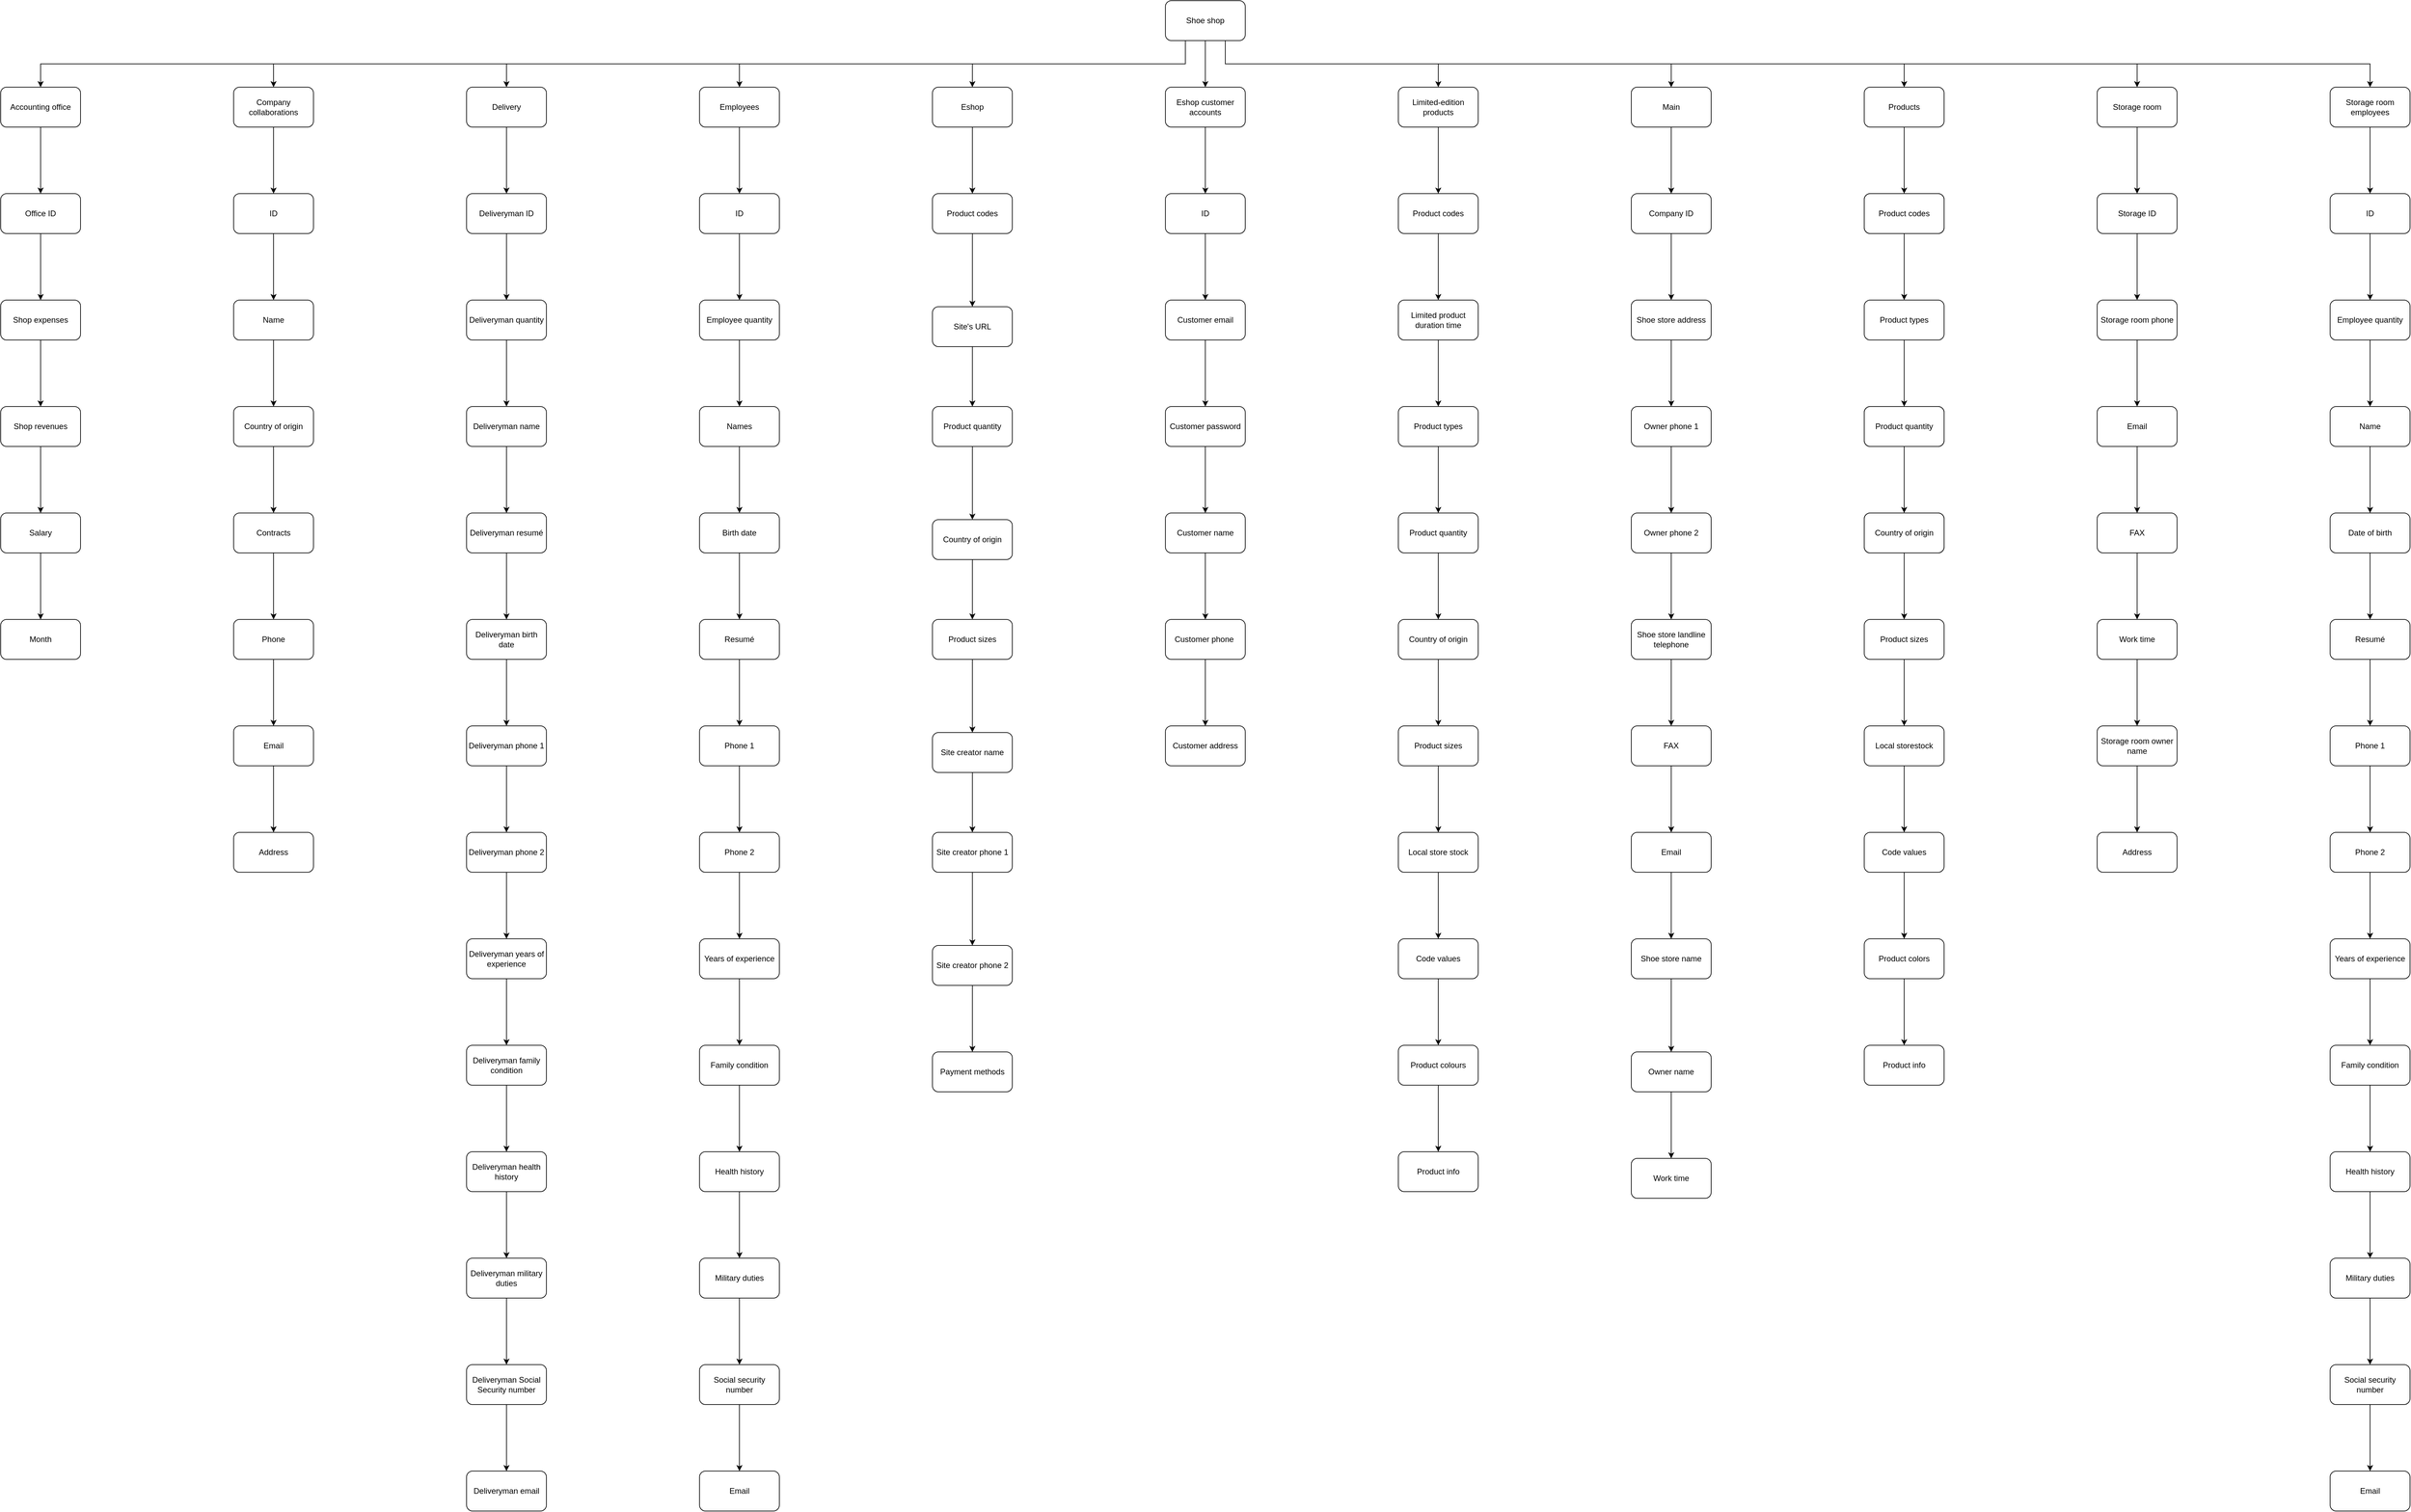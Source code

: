 <mxfile version="16.5.1" type="device"><diagram id="FfFoIRnRNfuriHBGO-U3" name="Shoe_Shop_Database"><mxGraphModel dx="6934" dy="2348" grid="1" gridSize="10" guides="1" tooltips="1" connect="1" arrows="1" fold="1" page="1" pageScale="1" pageWidth="827" pageHeight="1169" math="0" shadow="0"><root><mxCell id="0"/><mxCell id="1" parent="0"/><mxCell id="hr1TSzDAobt6FMRoI2xT-13" style="edgeStyle=orthogonalEdgeStyle;rounded=0;orthogonalLoop=1;jettySize=auto;html=1;exitX=0.5;exitY=1;exitDx=0;exitDy=0;entryX=0.5;entryY=0;entryDx=0;entryDy=0;" parent="1" source="hr1TSzDAobt6FMRoI2xT-1" target="hr1TSzDAobt6FMRoI2xT-2" edge="1"><mxGeometry relative="1" as="geometry"/></mxCell><mxCell id="hr1TSzDAobt6FMRoI2xT-14" style="edgeStyle=orthogonalEdgeStyle;rounded=0;orthogonalLoop=1;jettySize=auto;html=1;exitX=0.25;exitY=1;exitDx=0;exitDy=0;entryX=0.5;entryY=0;entryDx=0;entryDy=0;" parent="1" source="hr1TSzDAobt6FMRoI2xT-1" target="hr1TSzDAobt6FMRoI2xT-3" edge="1"><mxGeometry relative="1" as="geometry"/></mxCell><mxCell id="hr1TSzDAobt6FMRoI2xT-15" style="edgeStyle=orthogonalEdgeStyle;rounded=0;orthogonalLoop=1;jettySize=auto;html=1;exitX=0.25;exitY=1;exitDx=0;exitDy=0;entryX=0.5;entryY=0;entryDx=0;entryDy=0;" parent="1" source="hr1TSzDAobt6FMRoI2xT-1" target="hr1TSzDAobt6FMRoI2xT-4" edge="1"><mxGeometry relative="1" as="geometry"/></mxCell><mxCell id="hr1TSzDAobt6FMRoI2xT-16" style="edgeStyle=orthogonalEdgeStyle;rounded=0;orthogonalLoop=1;jettySize=auto;html=1;exitX=0.25;exitY=1;exitDx=0;exitDy=0;entryX=0.5;entryY=0;entryDx=0;entryDy=0;" parent="1" source="hr1TSzDAobt6FMRoI2xT-1" target="hr1TSzDAobt6FMRoI2xT-5" edge="1"><mxGeometry relative="1" as="geometry"/></mxCell><mxCell id="hr1TSzDAobt6FMRoI2xT-17" style="edgeStyle=orthogonalEdgeStyle;rounded=0;orthogonalLoop=1;jettySize=auto;html=1;exitX=0.25;exitY=1;exitDx=0;exitDy=0;entryX=0.5;entryY=0;entryDx=0;entryDy=0;" parent="1" source="hr1TSzDAobt6FMRoI2xT-1" target="hr1TSzDAobt6FMRoI2xT-6" edge="1"><mxGeometry relative="1" as="geometry"/></mxCell><mxCell id="hr1TSzDAobt6FMRoI2xT-18" style="edgeStyle=orthogonalEdgeStyle;rounded=0;orthogonalLoop=1;jettySize=auto;html=1;exitX=0.25;exitY=1;exitDx=0;exitDy=0;entryX=0.5;entryY=0;entryDx=0;entryDy=0;" parent="1" source="hr1TSzDAobt6FMRoI2xT-1" target="hr1TSzDAobt6FMRoI2xT-7" edge="1"><mxGeometry relative="1" as="geometry"/></mxCell><mxCell id="hr1TSzDAobt6FMRoI2xT-19" style="edgeStyle=orthogonalEdgeStyle;rounded=0;orthogonalLoop=1;jettySize=auto;html=1;exitX=0.75;exitY=1;exitDx=0;exitDy=0;entryX=0.5;entryY=0;entryDx=0;entryDy=0;" parent="1" source="hr1TSzDAobt6FMRoI2xT-1" target="hr1TSzDAobt6FMRoI2xT-10" edge="1"><mxGeometry relative="1" as="geometry"/></mxCell><mxCell id="hr1TSzDAobt6FMRoI2xT-20" style="edgeStyle=orthogonalEdgeStyle;rounded=0;orthogonalLoop=1;jettySize=auto;html=1;exitX=0.75;exitY=1;exitDx=0;exitDy=0;entryX=0.5;entryY=0;entryDx=0;entryDy=0;" parent="1" source="hr1TSzDAobt6FMRoI2xT-1" target="hr1TSzDAobt6FMRoI2xT-9" edge="1"><mxGeometry relative="1" as="geometry"/></mxCell><mxCell id="hr1TSzDAobt6FMRoI2xT-21" style="edgeStyle=orthogonalEdgeStyle;rounded=0;orthogonalLoop=1;jettySize=auto;html=1;exitX=0.75;exitY=1;exitDx=0;exitDy=0;entryX=0.5;entryY=0;entryDx=0;entryDy=0;" parent="1" source="hr1TSzDAobt6FMRoI2xT-1" target="hr1TSzDAobt6FMRoI2xT-8" edge="1"><mxGeometry relative="1" as="geometry"/></mxCell><mxCell id="hr1TSzDAobt6FMRoI2xT-22" style="edgeStyle=orthogonalEdgeStyle;rounded=0;orthogonalLoop=1;jettySize=auto;html=1;exitX=0.75;exitY=1;exitDx=0;exitDy=0;entryX=0.5;entryY=0;entryDx=0;entryDy=0;" parent="1" source="hr1TSzDAobt6FMRoI2xT-1" target="hr1TSzDAobt6FMRoI2xT-12" edge="1"><mxGeometry relative="1" as="geometry"/></mxCell><mxCell id="hr1TSzDAobt6FMRoI2xT-23" style="edgeStyle=orthogonalEdgeStyle;rounded=0;orthogonalLoop=1;jettySize=auto;html=1;exitX=0.75;exitY=1;exitDx=0;exitDy=0;entryX=0.5;entryY=0;entryDx=0;entryDy=0;" parent="1" source="hr1TSzDAobt6FMRoI2xT-1" target="hr1TSzDAobt6FMRoI2xT-11" edge="1"><mxGeometry relative="1" as="geometry"/></mxCell><mxCell id="hr1TSzDAobt6FMRoI2xT-1" value="Shoe shop" style="rounded=1;whiteSpace=wrap;html=1;" parent="1" vertex="1"><mxGeometry x="380" width="120" height="60" as="geometry"/></mxCell><mxCell id="2suhI-9j728lDsn_BoYt-76" style="edgeStyle=orthogonalEdgeStyle;rounded=0;orthogonalLoop=1;jettySize=auto;html=1;exitX=0.5;exitY=1;exitDx=0;exitDy=0;entryX=0.5;entryY=0;entryDx=0;entryDy=0;" parent="1" source="hr1TSzDAobt6FMRoI2xT-2" target="2suhI-9j728lDsn_BoYt-70" edge="1"><mxGeometry relative="1" as="geometry"/></mxCell><mxCell id="hr1TSzDAobt6FMRoI2xT-2" value="Eshop customer accounts" style="rounded=1;whiteSpace=wrap;html=1;" parent="1" vertex="1"><mxGeometry x="380" y="130" width="120" height="60" as="geometry"/></mxCell><mxCell id="2suhI-9j728lDsn_BoYt-61" style="edgeStyle=orthogonalEdgeStyle;rounded=0;orthogonalLoop=1;jettySize=auto;html=1;exitX=0.5;exitY=1;exitDx=0;exitDy=0;entryX=0.5;entryY=0;entryDx=0;entryDy=0;" parent="1" source="hr1TSzDAobt6FMRoI2xT-3" target="2suhI-9j728lDsn_BoYt-52" edge="1"><mxGeometry relative="1" as="geometry"/></mxCell><mxCell id="hr1TSzDAobt6FMRoI2xT-3" value="Eshop" style="rounded=1;whiteSpace=wrap;html=1;" parent="1" vertex="1"><mxGeometry x="30" y="130" width="120" height="60" as="geometry"/></mxCell><mxCell id="2suhI-9j728lDsn_BoYt-39" style="edgeStyle=orthogonalEdgeStyle;rounded=0;orthogonalLoop=1;jettySize=auto;html=1;exitX=0.5;exitY=1;exitDx=0;exitDy=0;entryX=0.5;entryY=0;entryDx=0;entryDy=0;" parent="1" source="hr1TSzDAobt6FMRoI2xT-4" target="2suhI-9j728lDsn_BoYt-26" edge="1"><mxGeometry relative="1" as="geometry"/></mxCell><mxCell id="hr1TSzDAobt6FMRoI2xT-4" value="Employees" style="rounded=1;whiteSpace=wrap;html=1;" parent="1" vertex="1"><mxGeometry x="-320" y="130" width="120" height="60" as="geometry"/></mxCell><mxCell id="2suhI-9j728lDsn_BoYt-13" style="edgeStyle=orthogonalEdgeStyle;rounded=0;orthogonalLoop=1;jettySize=auto;html=1;exitX=0.5;exitY=1;exitDx=0;exitDy=0;entryX=0.5;entryY=0;entryDx=0;entryDy=0;" parent="1" source="hr1TSzDAobt6FMRoI2xT-5" target="hr1TSzDAobt6FMRoI2xT-48" edge="1"><mxGeometry relative="1" as="geometry"/></mxCell><mxCell id="hr1TSzDAobt6FMRoI2xT-5" value="Delivery" style="rounded=1;whiteSpace=wrap;html=1;" parent="1" vertex="1"><mxGeometry x="-670" y="130" width="120" height="60" as="geometry"/></mxCell><mxCell id="hr1TSzDAobt6FMRoI2xT-41" style="edgeStyle=orthogonalEdgeStyle;rounded=0;orthogonalLoop=1;jettySize=auto;html=1;exitX=0.5;exitY=1;exitDx=0;exitDy=0;entryX=0.5;entryY=0;entryDx=0;entryDy=0;" parent="1" source="hr1TSzDAobt6FMRoI2xT-6" target="hr1TSzDAobt6FMRoI2xT-34" edge="1"><mxGeometry relative="1" as="geometry"/></mxCell><mxCell id="hr1TSzDAobt6FMRoI2xT-6" value="Company collaborations" style="rounded=1;whiteSpace=wrap;html=1;" parent="1" vertex="1"><mxGeometry x="-1020" y="130" width="120" height="60" as="geometry"/></mxCell><mxCell id="hr1TSzDAobt6FMRoI2xT-29" style="edgeStyle=orthogonalEdgeStyle;rounded=0;orthogonalLoop=1;jettySize=auto;html=1;exitX=0.5;exitY=1;exitDx=0;exitDy=0;entryX=0.5;entryY=0;entryDx=0;entryDy=0;" parent="1" source="hr1TSzDAobt6FMRoI2xT-7" target="hr1TSzDAobt6FMRoI2xT-24" edge="1"><mxGeometry relative="1" as="geometry"/></mxCell><mxCell id="hr1TSzDAobt6FMRoI2xT-7" value="Accounting office" style="rounded=1;whiteSpace=wrap;html=1;" parent="1" vertex="1"><mxGeometry x="-1370" y="130" width="120" height="60" as="geometry"/></mxCell><mxCell id="rgmBbvVVEGYnS-Man3eS-34" style="edgeStyle=orthogonalEdgeStyle;rounded=0;orthogonalLoop=1;jettySize=auto;html=1;exitX=0.5;exitY=1;exitDx=0;exitDy=0;entryX=0.5;entryY=0;entryDx=0;entryDy=0;" edge="1" parent="1" source="hr1TSzDAobt6FMRoI2xT-8" target="rgmBbvVVEGYnS-Man3eS-28"><mxGeometry relative="1" as="geometry"/></mxCell><mxCell id="hr1TSzDAobt6FMRoI2xT-8" value="Products" style="rounded=1;whiteSpace=wrap;html=1;" parent="1" vertex="1"><mxGeometry x="1430" y="130" width="120" height="60" as="geometry"/></mxCell><mxCell id="rgmBbvVVEGYnS-Man3eS-12" style="edgeStyle=orthogonalEdgeStyle;rounded=0;orthogonalLoop=1;jettySize=auto;html=1;exitX=0.5;exitY=1;exitDx=0;exitDy=0;entryX=0.5;entryY=0;entryDx=0;entryDy=0;" edge="1" parent="1" source="hr1TSzDAobt6FMRoI2xT-9" target="rgmBbvVVEGYnS-Man3eS-2"><mxGeometry relative="1" as="geometry"/></mxCell><mxCell id="hr1TSzDAobt6FMRoI2xT-9" value="Main" style="rounded=1;whiteSpace=wrap;html=1;" parent="1" vertex="1"><mxGeometry x="1080" y="130" width="120" height="60" as="geometry"/></mxCell><mxCell id="2suhI-9j728lDsn_BoYt-92" style="edgeStyle=orthogonalEdgeStyle;rounded=0;orthogonalLoop=1;jettySize=auto;html=1;exitX=0.5;exitY=1;exitDx=0;exitDy=0;entryX=0.5;entryY=0;entryDx=0;entryDy=0;" parent="1" source="hr1TSzDAobt6FMRoI2xT-10" target="2suhI-9j728lDsn_BoYt-82" edge="1"><mxGeometry relative="1" as="geometry"/></mxCell><mxCell id="hr1TSzDAobt6FMRoI2xT-10" value="Limited-edition products" style="rounded=1;whiteSpace=wrap;html=1;" parent="1" vertex="1"><mxGeometry x="730" y="130" width="120" height="60" as="geometry"/></mxCell><mxCell id="rgmBbvVVEGYnS-Man3eS-70" style="edgeStyle=orthogonalEdgeStyle;rounded=0;orthogonalLoop=1;jettySize=auto;html=1;exitX=0.5;exitY=1;exitDx=0;exitDy=0;entryX=0.5;entryY=0;entryDx=0;entryDy=0;" edge="1" parent="1" source="hr1TSzDAobt6FMRoI2xT-11" target="rgmBbvVVEGYnS-Man3eS-57"><mxGeometry relative="1" as="geometry"/></mxCell><mxCell id="hr1TSzDAobt6FMRoI2xT-11" value="Storage room employees" style="rounded=1;whiteSpace=wrap;html=1;" parent="1" vertex="1"><mxGeometry x="2130" y="130" width="120" height="60" as="geometry"/></mxCell><mxCell id="rgmBbvVVEGYnS-Man3eS-50" style="edgeStyle=orthogonalEdgeStyle;rounded=0;orthogonalLoop=1;jettySize=auto;html=1;exitX=0.5;exitY=1;exitDx=0;exitDy=0;entryX=0.5;entryY=0;entryDx=0;entryDy=0;" edge="1" parent="1" source="hr1TSzDAobt6FMRoI2xT-12" target="rgmBbvVVEGYnS-Man3eS-43"><mxGeometry relative="1" as="geometry"/></mxCell><mxCell id="hr1TSzDAobt6FMRoI2xT-12" value="Storage room" style="rounded=1;whiteSpace=wrap;html=1;" parent="1" vertex="1"><mxGeometry x="1780" y="130" width="120" height="60" as="geometry"/></mxCell><mxCell id="hr1TSzDAobt6FMRoI2xT-30" style="edgeStyle=orthogonalEdgeStyle;rounded=0;orthogonalLoop=1;jettySize=auto;html=1;exitX=0.5;exitY=1;exitDx=0;exitDy=0;entryX=0.5;entryY=0;entryDx=0;entryDy=0;" parent="1" source="hr1TSzDAobt6FMRoI2xT-24" target="hr1TSzDAobt6FMRoI2xT-25" edge="1"><mxGeometry relative="1" as="geometry"/></mxCell><mxCell id="hr1TSzDAobt6FMRoI2xT-24" value="Office ID" style="rounded=1;whiteSpace=wrap;html=1;" parent="1" vertex="1"><mxGeometry x="-1370" y="290" width="120" height="60" as="geometry"/></mxCell><mxCell id="hr1TSzDAobt6FMRoI2xT-31" style="edgeStyle=orthogonalEdgeStyle;rounded=0;orthogonalLoop=1;jettySize=auto;html=1;exitX=0.5;exitY=1;exitDx=0;exitDy=0;entryX=0.5;entryY=0;entryDx=0;entryDy=0;" parent="1" source="hr1TSzDAobt6FMRoI2xT-25" target="hr1TSzDAobt6FMRoI2xT-26" edge="1"><mxGeometry relative="1" as="geometry"/></mxCell><mxCell id="hr1TSzDAobt6FMRoI2xT-25" value="Shop expenses" style="rounded=1;whiteSpace=wrap;html=1;" parent="1" vertex="1"><mxGeometry x="-1370" y="450" width="120" height="60" as="geometry"/></mxCell><mxCell id="hr1TSzDAobt6FMRoI2xT-32" style="edgeStyle=orthogonalEdgeStyle;rounded=0;orthogonalLoop=1;jettySize=auto;html=1;exitX=0.5;exitY=1;exitDx=0;exitDy=0;entryX=0.5;entryY=0;entryDx=0;entryDy=0;" parent="1" source="hr1TSzDAobt6FMRoI2xT-26" target="hr1TSzDAobt6FMRoI2xT-27" edge="1"><mxGeometry relative="1" as="geometry"/></mxCell><mxCell id="hr1TSzDAobt6FMRoI2xT-26" value="Shop revenues" style="rounded=1;whiteSpace=wrap;html=1;" parent="1" vertex="1"><mxGeometry x="-1370" y="610" width="120" height="60" as="geometry"/></mxCell><mxCell id="hr1TSzDAobt6FMRoI2xT-33" style="edgeStyle=orthogonalEdgeStyle;rounded=0;orthogonalLoop=1;jettySize=auto;html=1;exitX=0.5;exitY=1;exitDx=0;exitDy=0;entryX=0.5;entryY=0;entryDx=0;entryDy=0;" parent="1" source="hr1TSzDAobt6FMRoI2xT-27" target="hr1TSzDAobt6FMRoI2xT-28" edge="1"><mxGeometry relative="1" as="geometry"/></mxCell><mxCell id="hr1TSzDAobt6FMRoI2xT-27" value="Salary" style="rounded=1;whiteSpace=wrap;html=1;" parent="1" vertex="1"><mxGeometry x="-1370" y="770" width="120" height="60" as="geometry"/></mxCell><mxCell id="hr1TSzDAobt6FMRoI2xT-28" value="Month" style="rounded=1;whiteSpace=wrap;html=1;" parent="1" vertex="1"><mxGeometry x="-1370" y="930" width="120" height="60" as="geometry"/></mxCell><mxCell id="hr1TSzDAobt6FMRoI2xT-42" style="edgeStyle=orthogonalEdgeStyle;rounded=0;orthogonalLoop=1;jettySize=auto;html=1;exitX=0.5;exitY=1;exitDx=0;exitDy=0;entryX=0.5;entryY=0;entryDx=0;entryDy=0;" parent="1" source="hr1TSzDAobt6FMRoI2xT-34" target="hr1TSzDAobt6FMRoI2xT-35" edge="1"><mxGeometry relative="1" as="geometry"/></mxCell><mxCell id="hr1TSzDAobt6FMRoI2xT-34" value="ID" style="rounded=1;whiteSpace=wrap;html=1;" parent="1" vertex="1"><mxGeometry x="-1020" y="290" width="120" height="60" as="geometry"/></mxCell><mxCell id="hr1TSzDAobt6FMRoI2xT-43" style="edgeStyle=orthogonalEdgeStyle;rounded=0;orthogonalLoop=1;jettySize=auto;html=1;exitX=0.5;exitY=1;exitDx=0;exitDy=0;entryX=0.5;entryY=0;entryDx=0;entryDy=0;" parent="1" source="hr1TSzDAobt6FMRoI2xT-35" target="hr1TSzDAobt6FMRoI2xT-36" edge="1"><mxGeometry relative="1" as="geometry"/></mxCell><mxCell id="hr1TSzDAobt6FMRoI2xT-35" value="Name" style="rounded=1;whiteSpace=wrap;html=1;" parent="1" vertex="1"><mxGeometry x="-1020" y="450" width="120" height="60" as="geometry"/></mxCell><mxCell id="hr1TSzDAobt6FMRoI2xT-44" style="edgeStyle=orthogonalEdgeStyle;rounded=0;orthogonalLoop=1;jettySize=auto;html=1;exitX=0.5;exitY=1;exitDx=0;exitDy=0;entryX=0.5;entryY=0;entryDx=0;entryDy=0;" parent="1" source="hr1TSzDAobt6FMRoI2xT-36" target="hr1TSzDAobt6FMRoI2xT-37" edge="1"><mxGeometry relative="1" as="geometry"/></mxCell><mxCell id="hr1TSzDAobt6FMRoI2xT-36" value="Country of origin" style="rounded=1;whiteSpace=wrap;html=1;" parent="1" vertex="1"><mxGeometry x="-1020" y="610" width="120" height="60" as="geometry"/></mxCell><mxCell id="hr1TSzDAobt6FMRoI2xT-47" style="edgeStyle=orthogonalEdgeStyle;rounded=0;orthogonalLoop=1;jettySize=auto;html=1;exitX=0.5;exitY=1;exitDx=0;exitDy=0;entryX=0.5;entryY=0;entryDx=0;entryDy=0;" parent="1" source="hr1TSzDAobt6FMRoI2xT-37" target="hr1TSzDAobt6FMRoI2xT-38" edge="1"><mxGeometry relative="1" as="geometry"/></mxCell><mxCell id="hr1TSzDAobt6FMRoI2xT-37" value="Contracts" style="rounded=1;whiteSpace=wrap;html=1;" parent="1" vertex="1"><mxGeometry x="-1020" y="770" width="120" height="60" as="geometry"/></mxCell><mxCell id="hr1TSzDAobt6FMRoI2xT-45" style="edgeStyle=orthogonalEdgeStyle;rounded=0;orthogonalLoop=1;jettySize=auto;html=1;exitX=0.5;exitY=1;exitDx=0;exitDy=0;entryX=0.5;entryY=0;entryDx=0;entryDy=0;" parent="1" source="hr1TSzDAobt6FMRoI2xT-38" target="hr1TSzDAobt6FMRoI2xT-39" edge="1"><mxGeometry relative="1" as="geometry"/></mxCell><mxCell id="hr1TSzDAobt6FMRoI2xT-38" value="Phone" style="rounded=1;whiteSpace=wrap;html=1;" parent="1" vertex="1"><mxGeometry x="-1020" y="930" width="120" height="60" as="geometry"/></mxCell><mxCell id="hr1TSzDAobt6FMRoI2xT-46" style="edgeStyle=orthogonalEdgeStyle;rounded=0;orthogonalLoop=1;jettySize=auto;html=1;exitX=0.5;exitY=1;exitDx=0;exitDy=0;entryX=0.5;entryY=0;entryDx=0;entryDy=0;" parent="1" source="hr1TSzDAobt6FMRoI2xT-39" target="hr1TSzDAobt6FMRoI2xT-40" edge="1"><mxGeometry relative="1" as="geometry"/></mxCell><mxCell id="hr1TSzDAobt6FMRoI2xT-39" value="Email" style="rounded=1;whiteSpace=wrap;html=1;" parent="1" vertex="1"><mxGeometry x="-1020" y="1090" width="120" height="60" as="geometry"/></mxCell><mxCell id="hr1TSzDAobt6FMRoI2xT-40" value="Address" style="rounded=1;whiteSpace=wrap;html=1;" parent="1" vertex="1"><mxGeometry x="-1020" y="1250" width="120" height="60" as="geometry"/></mxCell><mxCell id="2suhI-9j728lDsn_BoYt-14" style="edgeStyle=orthogonalEdgeStyle;rounded=0;orthogonalLoop=1;jettySize=auto;html=1;exitX=0.5;exitY=1;exitDx=0;exitDy=0;entryX=0.5;entryY=0;entryDx=0;entryDy=0;" parent="1" source="hr1TSzDAobt6FMRoI2xT-48" target="2suhI-9j728lDsn_BoYt-1" edge="1"><mxGeometry relative="1" as="geometry"/></mxCell><mxCell id="hr1TSzDAobt6FMRoI2xT-48" value="Deliveryman ID" style="rounded=1;whiteSpace=wrap;html=1;" parent="1" vertex="1"><mxGeometry x="-670" y="290" width="120" height="60" as="geometry"/></mxCell><mxCell id="2suhI-9j728lDsn_BoYt-15" style="edgeStyle=orthogonalEdgeStyle;rounded=0;orthogonalLoop=1;jettySize=auto;html=1;exitX=0.5;exitY=1;exitDx=0;exitDy=0;entryX=0.5;entryY=0;entryDx=0;entryDy=0;" parent="1" source="2suhI-9j728lDsn_BoYt-1" target="2suhI-9j728lDsn_BoYt-2" edge="1"><mxGeometry relative="1" as="geometry"/></mxCell><mxCell id="2suhI-9j728lDsn_BoYt-1" value="&lt;span&gt;Deliveryman quantity&lt;/span&gt;" style="rounded=1;whiteSpace=wrap;html=1;" parent="1" vertex="1"><mxGeometry x="-670" y="450" width="120" height="60" as="geometry"/></mxCell><mxCell id="2suhI-9j728lDsn_BoYt-16" style="edgeStyle=orthogonalEdgeStyle;rounded=0;orthogonalLoop=1;jettySize=auto;html=1;exitX=0.5;exitY=1;exitDx=0;exitDy=0;entryX=0.5;entryY=0;entryDx=0;entryDy=0;" parent="1" source="2suhI-9j728lDsn_BoYt-2" target="2suhI-9j728lDsn_BoYt-3" edge="1"><mxGeometry relative="1" as="geometry"/></mxCell><mxCell id="2suhI-9j728lDsn_BoYt-2" value="&lt;span&gt;Deliveryman name&lt;/span&gt;" style="rounded=1;whiteSpace=wrap;html=1;" parent="1" vertex="1"><mxGeometry x="-670" y="610" width="120" height="60" as="geometry"/></mxCell><mxCell id="2suhI-9j728lDsn_BoYt-17" style="edgeStyle=orthogonalEdgeStyle;rounded=0;orthogonalLoop=1;jettySize=auto;html=1;exitX=0.5;exitY=1;exitDx=0;exitDy=0;entryX=0.5;entryY=0;entryDx=0;entryDy=0;" parent="1" source="2suhI-9j728lDsn_BoYt-3" target="2suhI-9j728lDsn_BoYt-4" edge="1"><mxGeometry relative="1" as="geometry"/></mxCell><mxCell id="2suhI-9j728lDsn_BoYt-3" value="Deliveryman resumé" style="rounded=1;whiteSpace=wrap;html=1;" parent="1" vertex="1"><mxGeometry x="-670" y="770" width="120" height="60" as="geometry"/></mxCell><mxCell id="2suhI-9j728lDsn_BoYt-18" style="edgeStyle=orthogonalEdgeStyle;rounded=0;orthogonalLoop=1;jettySize=auto;html=1;exitX=0.5;exitY=1;exitDx=0;exitDy=0;entryX=0.5;entryY=0;entryDx=0;entryDy=0;" parent="1" source="2suhI-9j728lDsn_BoYt-4" target="2suhI-9j728lDsn_BoYt-5" edge="1"><mxGeometry relative="1" as="geometry"/></mxCell><mxCell id="2suhI-9j728lDsn_BoYt-4" value="&lt;span&gt;Deliveryman birth date&lt;/span&gt;" style="rounded=1;whiteSpace=wrap;html=1;" parent="1" vertex="1"><mxGeometry x="-670" y="930" width="120" height="60" as="geometry"/></mxCell><mxCell id="2suhI-9j728lDsn_BoYt-19" style="edgeStyle=orthogonalEdgeStyle;rounded=0;orthogonalLoop=1;jettySize=auto;html=1;exitX=0.5;exitY=1;exitDx=0;exitDy=0;entryX=0.5;entryY=0;entryDx=0;entryDy=0;" parent="1" source="2suhI-9j728lDsn_BoYt-5" target="2suhI-9j728lDsn_BoYt-6" edge="1"><mxGeometry relative="1" as="geometry"/></mxCell><mxCell id="2suhI-9j728lDsn_BoYt-5" value="&lt;span&gt;Deliveryman phone 1&lt;/span&gt;" style="rounded=1;whiteSpace=wrap;html=1;" parent="1" vertex="1"><mxGeometry x="-670" y="1090" width="120" height="60" as="geometry"/></mxCell><mxCell id="2suhI-9j728lDsn_BoYt-20" style="edgeStyle=orthogonalEdgeStyle;rounded=0;orthogonalLoop=1;jettySize=auto;html=1;exitX=0.5;exitY=1;exitDx=0;exitDy=0;entryX=0.5;entryY=0;entryDx=0;entryDy=0;" parent="1" source="2suhI-9j728lDsn_BoYt-6" target="2suhI-9j728lDsn_BoYt-7" edge="1"><mxGeometry relative="1" as="geometry"/></mxCell><mxCell id="2suhI-9j728lDsn_BoYt-6" value="&lt;span&gt;Deliveryman phone 2&lt;/span&gt;" style="rounded=1;whiteSpace=wrap;html=1;" parent="1" vertex="1"><mxGeometry x="-670" y="1250" width="120" height="60" as="geometry"/></mxCell><mxCell id="2suhI-9j728lDsn_BoYt-21" style="edgeStyle=orthogonalEdgeStyle;rounded=0;orthogonalLoop=1;jettySize=auto;html=1;exitX=0.5;exitY=1;exitDx=0;exitDy=0;entryX=0.5;entryY=0;entryDx=0;entryDy=0;" parent="1" source="2suhI-9j728lDsn_BoYt-7" target="2suhI-9j728lDsn_BoYt-8" edge="1"><mxGeometry relative="1" as="geometry"/></mxCell><mxCell id="2suhI-9j728lDsn_BoYt-7" value="&lt;span&gt;Deliveryman years of experience&lt;/span&gt;" style="rounded=1;whiteSpace=wrap;html=1;" parent="1" vertex="1"><mxGeometry x="-670" y="1410" width="120" height="60" as="geometry"/></mxCell><mxCell id="2suhI-9j728lDsn_BoYt-22" style="edgeStyle=orthogonalEdgeStyle;rounded=0;orthogonalLoop=1;jettySize=auto;html=1;exitX=0.5;exitY=1;exitDx=0;exitDy=0;entryX=0.5;entryY=0;entryDx=0;entryDy=0;" parent="1" source="2suhI-9j728lDsn_BoYt-8" target="2suhI-9j728lDsn_BoYt-9" edge="1"><mxGeometry relative="1" as="geometry"/></mxCell><mxCell id="2suhI-9j728lDsn_BoYt-8" value="&lt;span&gt;Deliveryman family condition&lt;/span&gt;" style="rounded=1;whiteSpace=wrap;html=1;" parent="1" vertex="1"><mxGeometry x="-670" y="1570" width="120" height="60" as="geometry"/></mxCell><mxCell id="2suhI-9j728lDsn_BoYt-23" style="edgeStyle=orthogonalEdgeStyle;rounded=0;orthogonalLoop=1;jettySize=auto;html=1;exitX=0.5;exitY=1;exitDx=0;exitDy=0;entryX=0.5;entryY=0;entryDx=0;entryDy=0;" parent="1" source="2suhI-9j728lDsn_BoYt-9" target="2suhI-9j728lDsn_BoYt-10" edge="1"><mxGeometry relative="1" as="geometry"/></mxCell><mxCell id="2suhI-9j728lDsn_BoYt-9" value="&lt;span&gt;Deliveryman health history&lt;/span&gt;" style="rounded=1;whiteSpace=wrap;html=1;" parent="1" vertex="1"><mxGeometry x="-670" y="1730" width="120" height="60" as="geometry"/></mxCell><mxCell id="2suhI-9j728lDsn_BoYt-24" style="edgeStyle=orthogonalEdgeStyle;rounded=0;orthogonalLoop=1;jettySize=auto;html=1;exitX=0.5;exitY=1;exitDx=0;exitDy=0;entryX=0.5;entryY=0;entryDx=0;entryDy=0;" parent="1" source="2suhI-9j728lDsn_BoYt-10" target="2suhI-9j728lDsn_BoYt-11" edge="1"><mxGeometry relative="1" as="geometry"/></mxCell><mxCell id="2suhI-9j728lDsn_BoYt-10" value="&lt;span&gt;Deliveryman military duties&lt;/span&gt;" style="rounded=1;whiteSpace=wrap;html=1;" parent="1" vertex="1"><mxGeometry x="-670" y="1890" width="120" height="60" as="geometry"/></mxCell><mxCell id="2suhI-9j728lDsn_BoYt-25" style="edgeStyle=orthogonalEdgeStyle;rounded=0;orthogonalLoop=1;jettySize=auto;html=1;exitX=0.5;exitY=1;exitDx=0;exitDy=0;" parent="1" source="2suhI-9j728lDsn_BoYt-11" target="2suhI-9j728lDsn_BoYt-12" edge="1"><mxGeometry relative="1" as="geometry"/></mxCell><mxCell id="2suhI-9j728lDsn_BoYt-11" value="&lt;span&gt;Deliveryman Social Security number&lt;/span&gt;" style="rounded=1;whiteSpace=wrap;html=1;" parent="1" vertex="1"><mxGeometry x="-670" y="2050" width="120" height="60" as="geometry"/></mxCell><mxCell id="2suhI-9j728lDsn_BoYt-12" value="&lt;span&gt;Deliveryman email&lt;/span&gt;" style="rounded=1;whiteSpace=wrap;html=1;" parent="1" vertex="1"><mxGeometry x="-670" y="2210" width="120" height="60" as="geometry"/></mxCell><mxCell id="2suhI-9j728lDsn_BoYt-40" style="edgeStyle=orthogonalEdgeStyle;rounded=0;orthogonalLoop=1;jettySize=auto;html=1;exitX=0.5;exitY=1;exitDx=0;exitDy=0;entryX=0.5;entryY=0;entryDx=0;entryDy=0;" parent="1" source="2suhI-9j728lDsn_BoYt-26" target="2suhI-9j728lDsn_BoYt-27" edge="1"><mxGeometry relative="1" as="geometry"/></mxCell><mxCell id="2suhI-9j728lDsn_BoYt-26" value="ID" style="rounded=1;whiteSpace=wrap;html=1;" parent="1" vertex="1"><mxGeometry x="-320" y="290" width="120" height="60" as="geometry"/></mxCell><mxCell id="2suhI-9j728lDsn_BoYt-41" style="edgeStyle=orthogonalEdgeStyle;rounded=0;orthogonalLoop=1;jettySize=auto;html=1;exitX=0.5;exitY=1;exitDx=0;exitDy=0;entryX=0.5;entryY=0;entryDx=0;entryDy=0;" parent="1" source="2suhI-9j728lDsn_BoYt-27" target="2suhI-9j728lDsn_BoYt-28" edge="1"><mxGeometry relative="1" as="geometry"/></mxCell><mxCell id="2suhI-9j728lDsn_BoYt-27" value="Employee quantity" style="rounded=1;whiteSpace=wrap;html=1;" parent="1" vertex="1"><mxGeometry x="-320" y="450" width="120" height="60" as="geometry"/></mxCell><mxCell id="2suhI-9j728lDsn_BoYt-42" style="edgeStyle=orthogonalEdgeStyle;rounded=0;orthogonalLoop=1;jettySize=auto;html=1;exitX=0.5;exitY=1;exitDx=0;exitDy=0;" parent="1" source="2suhI-9j728lDsn_BoYt-28" target="2suhI-9j728lDsn_BoYt-29" edge="1"><mxGeometry relative="1" as="geometry"/></mxCell><mxCell id="2suhI-9j728lDsn_BoYt-28" value="Names" style="rounded=1;whiteSpace=wrap;html=1;" parent="1" vertex="1"><mxGeometry x="-320" y="610" width="120" height="60" as="geometry"/></mxCell><mxCell id="2suhI-9j728lDsn_BoYt-43" style="edgeStyle=orthogonalEdgeStyle;rounded=0;orthogonalLoop=1;jettySize=auto;html=1;exitX=0.5;exitY=1;exitDx=0;exitDy=0;entryX=0.5;entryY=0;entryDx=0;entryDy=0;" parent="1" source="2suhI-9j728lDsn_BoYt-29" target="2suhI-9j728lDsn_BoYt-30" edge="1"><mxGeometry relative="1" as="geometry"/></mxCell><mxCell id="2suhI-9j728lDsn_BoYt-29" value="Birth date" style="rounded=1;whiteSpace=wrap;html=1;" parent="1" vertex="1"><mxGeometry x="-320" y="770" width="120" height="60" as="geometry"/></mxCell><mxCell id="2suhI-9j728lDsn_BoYt-44" style="edgeStyle=orthogonalEdgeStyle;rounded=0;orthogonalLoop=1;jettySize=auto;html=1;exitX=0.5;exitY=1;exitDx=0;exitDy=0;entryX=0.5;entryY=0;entryDx=0;entryDy=0;" parent="1" source="2suhI-9j728lDsn_BoYt-30" target="2suhI-9j728lDsn_BoYt-31" edge="1"><mxGeometry relative="1" as="geometry"/></mxCell><mxCell id="2suhI-9j728lDsn_BoYt-30" value="Resumé" style="rounded=1;whiteSpace=wrap;html=1;" parent="1" vertex="1"><mxGeometry x="-320" y="930" width="120" height="60" as="geometry"/></mxCell><mxCell id="2suhI-9j728lDsn_BoYt-45" style="edgeStyle=orthogonalEdgeStyle;rounded=0;orthogonalLoop=1;jettySize=auto;html=1;exitX=0.5;exitY=1;exitDx=0;exitDy=0;entryX=0.5;entryY=0;entryDx=0;entryDy=0;" parent="1" source="2suhI-9j728lDsn_BoYt-31" target="2suhI-9j728lDsn_BoYt-32" edge="1"><mxGeometry relative="1" as="geometry"/></mxCell><mxCell id="2suhI-9j728lDsn_BoYt-31" value="Phone 1" style="rounded=1;whiteSpace=wrap;html=1;" parent="1" vertex="1"><mxGeometry x="-320" y="1090" width="120" height="60" as="geometry"/></mxCell><mxCell id="2suhI-9j728lDsn_BoYt-46" style="edgeStyle=orthogonalEdgeStyle;rounded=0;orthogonalLoop=1;jettySize=auto;html=1;exitX=0.5;exitY=1;exitDx=0;exitDy=0;entryX=0.5;entryY=0;entryDx=0;entryDy=0;" parent="1" source="2suhI-9j728lDsn_BoYt-32" target="2suhI-9j728lDsn_BoYt-33" edge="1"><mxGeometry relative="1" as="geometry"/></mxCell><mxCell id="2suhI-9j728lDsn_BoYt-32" value="Phone 2" style="rounded=1;whiteSpace=wrap;html=1;" parent="1" vertex="1"><mxGeometry x="-320" y="1250" width="120" height="60" as="geometry"/></mxCell><mxCell id="2suhI-9j728lDsn_BoYt-47" style="edgeStyle=orthogonalEdgeStyle;rounded=0;orthogonalLoop=1;jettySize=auto;html=1;exitX=0.5;exitY=1;exitDx=0;exitDy=0;entryX=0.5;entryY=0;entryDx=0;entryDy=0;" parent="1" source="2suhI-9j728lDsn_BoYt-33" target="2suhI-9j728lDsn_BoYt-34" edge="1"><mxGeometry relative="1" as="geometry"/></mxCell><mxCell id="2suhI-9j728lDsn_BoYt-33" value="Years of experience" style="rounded=1;whiteSpace=wrap;html=1;" parent="1" vertex="1"><mxGeometry x="-320" y="1410" width="120" height="60" as="geometry"/></mxCell><mxCell id="2suhI-9j728lDsn_BoYt-48" style="edgeStyle=orthogonalEdgeStyle;rounded=0;orthogonalLoop=1;jettySize=auto;html=1;exitX=0.5;exitY=1;exitDx=0;exitDy=0;entryX=0.5;entryY=0;entryDx=0;entryDy=0;" parent="1" source="2suhI-9j728lDsn_BoYt-34" target="2suhI-9j728lDsn_BoYt-35" edge="1"><mxGeometry relative="1" as="geometry"/></mxCell><mxCell id="2suhI-9j728lDsn_BoYt-34" value="Family condition" style="rounded=1;whiteSpace=wrap;html=1;" parent="1" vertex="1"><mxGeometry x="-320" y="1570" width="120" height="60" as="geometry"/></mxCell><mxCell id="2suhI-9j728lDsn_BoYt-49" style="edgeStyle=orthogonalEdgeStyle;rounded=0;orthogonalLoop=1;jettySize=auto;html=1;exitX=0.5;exitY=1;exitDx=0;exitDy=0;entryX=0.5;entryY=0;entryDx=0;entryDy=0;" parent="1" source="2suhI-9j728lDsn_BoYt-35" target="2suhI-9j728lDsn_BoYt-36" edge="1"><mxGeometry relative="1" as="geometry"/></mxCell><mxCell id="2suhI-9j728lDsn_BoYt-35" value="Health history" style="rounded=1;whiteSpace=wrap;html=1;" parent="1" vertex="1"><mxGeometry x="-320" y="1730" width="120" height="60" as="geometry"/></mxCell><mxCell id="2suhI-9j728lDsn_BoYt-50" style="edgeStyle=orthogonalEdgeStyle;rounded=0;orthogonalLoop=1;jettySize=auto;html=1;exitX=0.5;exitY=1;exitDx=0;exitDy=0;entryX=0.5;entryY=0;entryDx=0;entryDy=0;" parent="1" source="2suhI-9j728lDsn_BoYt-36" target="2suhI-9j728lDsn_BoYt-37" edge="1"><mxGeometry relative="1" as="geometry"/></mxCell><mxCell id="2suhI-9j728lDsn_BoYt-36" value="Military duties" style="rounded=1;whiteSpace=wrap;html=1;" parent="1" vertex="1"><mxGeometry x="-320" y="1890" width="120" height="60" as="geometry"/></mxCell><mxCell id="2suhI-9j728lDsn_BoYt-51" style="edgeStyle=orthogonalEdgeStyle;rounded=0;orthogonalLoop=1;jettySize=auto;html=1;exitX=0.5;exitY=1;exitDx=0;exitDy=0;entryX=0.5;entryY=0;entryDx=0;entryDy=0;" parent="1" source="2suhI-9j728lDsn_BoYt-37" target="2suhI-9j728lDsn_BoYt-38" edge="1"><mxGeometry relative="1" as="geometry"/></mxCell><mxCell id="2suhI-9j728lDsn_BoYt-37" value="Social security number" style="rounded=1;whiteSpace=wrap;html=1;" parent="1" vertex="1"><mxGeometry x="-320" y="2050" width="120" height="60" as="geometry"/></mxCell><mxCell id="2suhI-9j728lDsn_BoYt-38" value="Email" style="rounded=1;whiteSpace=wrap;html=1;" parent="1" vertex="1"><mxGeometry x="-320" y="2210" width="120" height="60" as="geometry"/></mxCell><mxCell id="2suhI-9j728lDsn_BoYt-62" style="edgeStyle=orthogonalEdgeStyle;rounded=0;orthogonalLoop=1;jettySize=auto;html=1;exitX=0.5;exitY=1;exitDx=0;exitDy=0;entryX=0.5;entryY=0;entryDx=0;entryDy=0;" parent="1" source="2suhI-9j728lDsn_BoYt-52" target="2suhI-9j728lDsn_BoYt-53" edge="1"><mxGeometry relative="1" as="geometry"/></mxCell><mxCell id="2suhI-9j728lDsn_BoYt-52" value="Product codes" style="rounded=1;whiteSpace=wrap;html=1;" parent="1" vertex="1"><mxGeometry x="30" y="290" width="120" height="60" as="geometry"/></mxCell><mxCell id="2suhI-9j728lDsn_BoYt-63" style="edgeStyle=orthogonalEdgeStyle;rounded=0;orthogonalLoop=1;jettySize=auto;html=1;exitX=0.5;exitY=1;exitDx=0;exitDy=0;entryX=0.5;entryY=0;entryDx=0;entryDy=0;" parent="1" source="2suhI-9j728lDsn_BoYt-53" target="2suhI-9j728lDsn_BoYt-54" edge="1"><mxGeometry relative="1" as="geometry"/></mxCell><mxCell id="2suhI-9j728lDsn_BoYt-53" value="Site's URL" style="rounded=1;whiteSpace=wrap;html=1;" parent="1" vertex="1"><mxGeometry x="30" y="460" width="120" height="60" as="geometry"/></mxCell><mxCell id="2suhI-9j728lDsn_BoYt-64" style="edgeStyle=orthogonalEdgeStyle;rounded=0;orthogonalLoop=1;jettySize=auto;html=1;exitX=0.5;exitY=1;exitDx=0;exitDy=0;entryX=0.5;entryY=0;entryDx=0;entryDy=0;" parent="1" source="2suhI-9j728lDsn_BoYt-54" target="2suhI-9j728lDsn_BoYt-55" edge="1"><mxGeometry relative="1" as="geometry"/></mxCell><mxCell id="2suhI-9j728lDsn_BoYt-54" value="Product quantity" style="rounded=1;whiteSpace=wrap;html=1;" parent="1" vertex="1"><mxGeometry x="30" y="610" width="120" height="60" as="geometry"/></mxCell><mxCell id="2suhI-9j728lDsn_BoYt-65" style="edgeStyle=orthogonalEdgeStyle;rounded=0;orthogonalLoop=1;jettySize=auto;html=1;exitX=0.5;exitY=1;exitDx=0;exitDy=0;entryX=0.5;entryY=0;entryDx=0;entryDy=0;" parent="1" source="2suhI-9j728lDsn_BoYt-55" target="2suhI-9j728lDsn_BoYt-56" edge="1"><mxGeometry relative="1" as="geometry"/></mxCell><mxCell id="2suhI-9j728lDsn_BoYt-55" value="Country of origin" style="rounded=1;whiteSpace=wrap;html=1;" parent="1" vertex="1"><mxGeometry x="30" y="780" width="120" height="60" as="geometry"/></mxCell><mxCell id="2suhI-9j728lDsn_BoYt-66" style="edgeStyle=orthogonalEdgeStyle;rounded=0;orthogonalLoop=1;jettySize=auto;html=1;exitX=0.5;exitY=1;exitDx=0;exitDy=0;entryX=0.5;entryY=0;entryDx=0;entryDy=0;" parent="1" source="2suhI-9j728lDsn_BoYt-56" target="2suhI-9j728lDsn_BoYt-57" edge="1"><mxGeometry relative="1" as="geometry"/></mxCell><mxCell id="2suhI-9j728lDsn_BoYt-56" value="Product sizes" style="rounded=1;whiteSpace=wrap;html=1;" parent="1" vertex="1"><mxGeometry x="30" y="930" width="120" height="60" as="geometry"/></mxCell><mxCell id="2suhI-9j728lDsn_BoYt-67" style="edgeStyle=orthogonalEdgeStyle;rounded=0;orthogonalLoop=1;jettySize=auto;html=1;exitX=0.5;exitY=1;exitDx=0;exitDy=0;entryX=0.5;entryY=0;entryDx=0;entryDy=0;" parent="1" source="2suhI-9j728lDsn_BoYt-57" target="2suhI-9j728lDsn_BoYt-58" edge="1"><mxGeometry relative="1" as="geometry"/></mxCell><mxCell id="2suhI-9j728lDsn_BoYt-57" value="Site creator name" style="rounded=1;whiteSpace=wrap;html=1;" parent="1" vertex="1"><mxGeometry x="30" y="1100" width="120" height="60" as="geometry"/></mxCell><mxCell id="2suhI-9j728lDsn_BoYt-68" style="edgeStyle=orthogonalEdgeStyle;rounded=0;orthogonalLoop=1;jettySize=auto;html=1;exitX=0.5;exitY=1;exitDx=0;exitDy=0;entryX=0.5;entryY=0;entryDx=0;entryDy=0;" parent="1" source="2suhI-9j728lDsn_BoYt-58" target="2suhI-9j728lDsn_BoYt-59" edge="1"><mxGeometry relative="1" as="geometry"/></mxCell><mxCell id="2suhI-9j728lDsn_BoYt-58" value="Site creator phone 1" style="rounded=1;whiteSpace=wrap;html=1;" parent="1" vertex="1"><mxGeometry x="30" y="1250" width="120" height="60" as="geometry"/></mxCell><mxCell id="2suhI-9j728lDsn_BoYt-69" style="edgeStyle=orthogonalEdgeStyle;rounded=0;orthogonalLoop=1;jettySize=auto;html=1;exitX=0.5;exitY=1;exitDx=0;exitDy=0;entryX=0.5;entryY=0;entryDx=0;entryDy=0;" parent="1" source="2suhI-9j728lDsn_BoYt-59" target="2suhI-9j728lDsn_BoYt-60" edge="1"><mxGeometry relative="1" as="geometry"/></mxCell><mxCell id="2suhI-9j728lDsn_BoYt-59" value="Site creator phone 2" style="rounded=1;whiteSpace=wrap;html=1;" parent="1" vertex="1"><mxGeometry x="30" y="1420" width="120" height="60" as="geometry"/></mxCell><mxCell id="2suhI-9j728lDsn_BoYt-60" value="Payment methods" style="rounded=1;whiteSpace=wrap;html=1;" parent="1" vertex="1"><mxGeometry x="30" y="1580" width="120" height="60" as="geometry"/></mxCell><mxCell id="2suhI-9j728lDsn_BoYt-77" style="edgeStyle=orthogonalEdgeStyle;rounded=0;orthogonalLoop=1;jettySize=auto;html=1;exitX=0.5;exitY=1;exitDx=0;exitDy=0;entryX=0.5;entryY=0;entryDx=0;entryDy=0;" parent="1" source="2suhI-9j728lDsn_BoYt-70" target="2suhI-9j728lDsn_BoYt-71" edge="1"><mxGeometry relative="1" as="geometry"/></mxCell><mxCell id="2suhI-9j728lDsn_BoYt-70" value="ID" style="rounded=1;whiteSpace=wrap;html=1;" parent="1" vertex="1"><mxGeometry x="380" y="290" width="120" height="60" as="geometry"/></mxCell><mxCell id="2suhI-9j728lDsn_BoYt-78" style="edgeStyle=orthogonalEdgeStyle;rounded=0;orthogonalLoop=1;jettySize=auto;html=1;exitX=0.5;exitY=1;exitDx=0;exitDy=0;entryX=0.5;entryY=0;entryDx=0;entryDy=0;" parent="1" source="2suhI-9j728lDsn_BoYt-71" target="2suhI-9j728lDsn_BoYt-72" edge="1"><mxGeometry relative="1" as="geometry"/></mxCell><mxCell id="2suhI-9j728lDsn_BoYt-71" value="Customer email" style="rounded=1;whiteSpace=wrap;html=1;" parent="1" vertex="1"><mxGeometry x="380" y="450" width="120" height="60" as="geometry"/></mxCell><mxCell id="2suhI-9j728lDsn_BoYt-79" style="edgeStyle=orthogonalEdgeStyle;rounded=0;orthogonalLoop=1;jettySize=auto;html=1;exitX=0.5;exitY=1;exitDx=0;exitDy=0;" parent="1" source="2suhI-9j728lDsn_BoYt-72" target="2suhI-9j728lDsn_BoYt-73" edge="1"><mxGeometry relative="1" as="geometry"/></mxCell><mxCell id="2suhI-9j728lDsn_BoYt-72" value="&lt;span&gt;Customer password&lt;/span&gt;" style="rounded=1;whiteSpace=wrap;html=1;" parent="1" vertex="1"><mxGeometry x="380" y="610" width="120" height="60" as="geometry"/></mxCell><mxCell id="2suhI-9j728lDsn_BoYt-80" style="edgeStyle=orthogonalEdgeStyle;rounded=0;orthogonalLoop=1;jettySize=auto;html=1;exitX=0.5;exitY=1;exitDx=0;exitDy=0;entryX=0.5;entryY=0;entryDx=0;entryDy=0;" parent="1" source="2suhI-9j728lDsn_BoYt-73" target="2suhI-9j728lDsn_BoYt-74" edge="1"><mxGeometry relative="1" as="geometry"/></mxCell><mxCell id="2suhI-9j728lDsn_BoYt-73" value="&lt;span&gt;Customer name&lt;/span&gt;" style="rounded=1;whiteSpace=wrap;html=1;" parent="1" vertex="1"><mxGeometry x="380" y="770" width="120" height="60" as="geometry"/></mxCell><mxCell id="2suhI-9j728lDsn_BoYt-81" style="edgeStyle=orthogonalEdgeStyle;rounded=0;orthogonalLoop=1;jettySize=auto;html=1;exitX=0.5;exitY=1;exitDx=0;exitDy=0;entryX=0.5;entryY=0;entryDx=0;entryDy=0;" parent="1" source="2suhI-9j728lDsn_BoYt-74" target="2suhI-9j728lDsn_BoYt-75" edge="1"><mxGeometry relative="1" as="geometry"/></mxCell><mxCell id="2suhI-9j728lDsn_BoYt-74" value="&lt;span&gt;Customer phone&amp;nbsp;&lt;/span&gt;" style="rounded=1;whiteSpace=wrap;html=1;" parent="1" vertex="1"><mxGeometry x="380" y="930" width="120" height="60" as="geometry"/></mxCell><mxCell id="2suhI-9j728lDsn_BoYt-75" value="&lt;span&gt;Customer address&lt;/span&gt;" style="rounded=1;whiteSpace=wrap;html=1;" parent="1" vertex="1"><mxGeometry x="380" y="1090" width="120" height="60" as="geometry"/></mxCell><mxCell id="2suhI-9j728lDsn_BoYt-93" style="edgeStyle=orthogonalEdgeStyle;rounded=0;orthogonalLoop=1;jettySize=auto;html=1;exitX=0.5;exitY=1;exitDx=0;exitDy=0;entryX=0.5;entryY=0;entryDx=0;entryDy=0;" parent="1" source="2suhI-9j728lDsn_BoYt-82" target="2suhI-9j728lDsn_BoYt-83" edge="1"><mxGeometry relative="1" as="geometry"/></mxCell><mxCell id="2suhI-9j728lDsn_BoYt-82" value="Product codes" style="rounded=1;whiteSpace=wrap;html=1;" parent="1" vertex="1"><mxGeometry x="730" y="290" width="120" height="60" as="geometry"/></mxCell><mxCell id="2suhI-9j728lDsn_BoYt-94" style="edgeStyle=orthogonalEdgeStyle;rounded=0;orthogonalLoop=1;jettySize=auto;html=1;exitX=0.5;exitY=1;exitDx=0;exitDy=0;entryX=0.5;entryY=0;entryDx=0;entryDy=0;" parent="1" source="2suhI-9j728lDsn_BoYt-83" target="2suhI-9j728lDsn_BoYt-84" edge="1"><mxGeometry relative="1" as="geometry"/></mxCell><mxCell id="2suhI-9j728lDsn_BoYt-83" value="Limited product duration time" style="rounded=1;whiteSpace=wrap;html=1;" parent="1" vertex="1"><mxGeometry x="730" y="450" width="120" height="60" as="geometry"/></mxCell><mxCell id="2suhI-9j728lDsn_BoYt-95" style="edgeStyle=orthogonalEdgeStyle;rounded=0;orthogonalLoop=1;jettySize=auto;html=1;exitX=0.5;exitY=1;exitDx=0;exitDy=0;entryX=0.5;entryY=0;entryDx=0;entryDy=0;" parent="1" source="2suhI-9j728lDsn_BoYt-84" target="2suhI-9j728lDsn_BoYt-85" edge="1"><mxGeometry relative="1" as="geometry"/></mxCell><mxCell id="2suhI-9j728lDsn_BoYt-84" value="Product types" style="rounded=1;whiteSpace=wrap;html=1;" parent="1" vertex="1"><mxGeometry x="730" y="610" width="120" height="60" as="geometry"/></mxCell><mxCell id="2suhI-9j728lDsn_BoYt-96" style="edgeStyle=orthogonalEdgeStyle;rounded=0;orthogonalLoop=1;jettySize=auto;html=1;exitX=0.5;exitY=1;exitDx=0;exitDy=0;entryX=0.5;entryY=0;entryDx=0;entryDy=0;" parent="1" source="2suhI-9j728lDsn_BoYt-85" target="2suhI-9j728lDsn_BoYt-86" edge="1"><mxGeometry relative="1" as="geometry"/></mxCell><mxCell id="2suhI-9j728lDsn_BoYt-85" value="Product quantity" style="rounded=1;whiteSpace=wrap;html=1;" parent="1" vertex="1"><mxGeometry x="730" y="770" width="120" height="60" as="geometry"/></mxCell><mxCell id="2suhI-9j728lDsn_BoYt-97" style="edgeStyle=orthogonalEdgeStyle;rounded=0;orthogonalLoop=1;jettySize=auto;html=1;exitX=0.5;exitY=1;exitDx=0;exitDy=0;entryX=0.5;entryY=0;entryDx=0;entryDy=0;" parent="1" source="2suhI-9j728lDsn_BoYt-86" target="2suhI-9j728lDsn_BoYt-87" edge="1"><mxGeometry relative="1" as="geometry"/></mxCell><mxCell id="2suhI-9j728lDsn_BoYt-86" value="Country of origin" style="rounded=1;whiteSpace=wrap;html=1;" parent="1" vertex="1"><mxGeometry x="730" y="930" width="120" height="60" as="geometry"/></mxCell><mxCell id="2suhI-9j728lDsn_BoYt-98" style="edgeStyle=orthogonalEdgeStyle;rounded=0;orthogonalLoop=1;jettySize=auto;html=1;exitX=0.5;exitY=1;exitDx=0;exitDy=0;entryX=0.5;entryY=0;entryDx=0;entryDy=0;" parent="1" source="2suhI-9j728lDsn_BoYt-87" target="2suhI-9j728lDsn_BoYt-88" edge="1"><mxGeometry relative="1" as="geometry"/></mxCell><mxCell id="2suhI-9j728lDsn_BoYt-87" value="Product sizes" style="rounded=1;whiteSpace=wrap;html=1;" parent="1" vertex="1"><mxGeometry x="730" y="1090" width="120" height="60" as="geometry"/></mxCell><mxCell id="2suhI-9j728lDsn_BoYt-99" style="edgeStyle=orthogonalEdgeStyle;rounded=0;orthogonalLoop=1;jettySize=auto;html=1;exitX=0.5;exitY=1;exitDx=0;exitDy=0;entryX=0.5;entryY=0;entryDx=0;entryDy=0;" parent="1" source="2suhI-9j728lDsn_BoYt-88" target="2suhI-9j728lDsn_BoYt-89" edge="1"><mxGeometry relative="1" as="geometry"/></mxCell><mxCell id="2suhI-9j728lDsn_BoYt-88" value="Local store stock" style="rounded=1;whiteSpace=wrap;html=1;" parent="1" vertex="1"><mxGeometry x="730" y="1250" width="120" height="60" as="geometry"/></mxCell><mxCell id="2suhI-9j728lDsn_BoYt-100" style="edgeStyle=orthogonalEdgeStyle;rounded=0;orthogonalLoop=1;jettySize=auto;html=1;exitX=0.5;exitY=1;exitDx=0;exitDy=0;entryX=0.5;entryY=0;entryDx=0;entryDy=0;" parent="1" source="2suhI-9j728lDsn_BoYt-89" target="2suhI-9j728lDsn_BoYt-90" edge="1"><mxGeometry relative="1" as="geometry"/></mxCell><mxCell id="2suhI-9j728lDsn_BoYt-89" value="Code values" style="rounded=1;whiteSpace=wrap;html=1;" parent="1" vertex="1"><mxGeometry x="730" y="1410" width="120" height="60" as="geometry"/></mxCell><mxCell id="2suhI-9j728lDsn_BoYt-101" style="edgeStyle=orthogonalEdgeStyle;rounded=0;orthogonalLoop=1;jettySize=auto;html=1;exitX=0.5;exitY=1;exitDx=0;exitDy=0;entryX=0.5;entryY=0;entryDx=0;entryDy=0;" parent="1" source="2suhI-9j728lDsn_BoYt-90" target="2suhI-9j728lDsn_BoYt-91" edge="1"><mxGeometry relative="1" as="geometry"/></mxCell><mxCell id="2suhI-9j728lDsn_BoYt-90" value="Product colours" style="rounded=1;whiteSpace=wrap;html=1;" parent="1" vertex="1"><mxGeometry x="730" y="1570" width="120" height="60" as="geometry"/></mxCell><mxCell id="2suhI-9j728lDsn_BoYt-91" value="Product info" style="rounded=1;whiteSpace=wrap;html=1;" parent="1" vertex="1"><mxGeometry x="730" y="1730" width="120" height="60" as="geometry"/></mxCell><mxCell id="rgmBbvVVEGYnS-Man3eS-13" style="edgeStyle=orthogonalEdgeStyle;rounded=0;orthogonalLoop=1;jettySize=auto;html=1;exitX=0.5;exitY=1;exitDx=0;exitDy=0;entryX=0.5;entryY=0;entryDx=0;entryDy=0;" edge="1" parent="1" source="rgmBbvVVEGYnS-Man3eS-2" target="rgmBbvVVEGYnS-Man3eS-3"><mxGeometry relative="1" as="geometry"/></mxCell><mxCell id="rgmBbvVVEGYnS-Man3eS-2" value="Company ID" style="rounded=1;whiteSpace=wrap;html=1;" vertex="1" parent="1"><mxGeometry x="1080" y="290" width="120" height="60" as="geometry"/></mxCell><mxCell id="rgmBbvVVEGYnS-Man3eS-14" style="edgeStyle=orthogonalEdgeStyle;rounded=0;orthogonalLoop=1;jettySize=auto;html=1;exitX=0.5;exitY=1;exitDx=0;exitDy=0;entryX=0.5;entryY=0;entryDx=0;entryDy=0;" edge="1" parent="1" source="rgmBbvVVEGYnS-Man3eS-3" target="rgmBbvVVEGYnS-Man3eS-4"><mxGeometry relative="1" as="geometry"/></mxCell><mxCell id="rgmBbvVVEGYnS-Man3eS-3" value="Shoe store address" style="rounded=1;whiteSpace=wrap;html=1;" vertex="1" parent="1"><mxGeometry x="1080" y="450" width="120" height="60" as="geometry"/></mxCell><mxCell id="rgmBbvVVEGYnS-Man3eS-15" style="edgeStyle=orthogonalEdgeStyle;rounded=0;orthogonalLoop=1;jettySize=auto;html=1;exitX=0.5;exitY=1;exitDx=0;exitDy=0;" edge="1" parent="1" source="rgmBbvVVEGYnS-Man3eS-4" target="rgmBbvVVEGYnS-Man3eS-5"><mxGeometry relative="1" as="geometry"/></mxCell><mxCell id="rgmBbvVVEGYnS-Man3eS-4" value="Owner phone 1" style="rounded=1;whiteSpace=wrap;html=1;" vertex="1" parent="1"><mxGeometry x="1080" y="610" width="120" height="60" as="geometry"/></mxCell><mxCell id="rgmBbvVVEGYnS-Man3eS-16" style="edgeStyle=orthogonalEdgeStyle;rounded=0;orthogonalLoop=1;jettySize=auto;html=1;exitX=0.5;exitY=1;exitDx=0;exitDy=0;entryX=0.5;entryY=0;entryDx=0;entryDy=0;" edge="1" parent="1" source="rgmBbvVVEGYnS-Man3eS-5" target="rgmBbvVVEGYnS-Man3eS-6"><mxGeometry relative="1" as="geometry"/></mxCell><mxCell id="rgmBbvVVEGYnS-Man3eS-5" value="Owner phone 2" style="rounded=1;whiteSpace=wrap;html=1;" vertex="1" parent="1"><mxGeometry x="1080" y="770" width="120" height="60" as="geometry"/></mxCell><mxCell id="rgmBbvVVEGYnS-Man3eS-17" style="edgeStyle=orthogonalEdgeStyle;rounded=0;orthogonalLoop=1;jettySize=auto;html=1;exitX=0.5;exitY=1;exitDx=0;exitDy=0;entryX=0.5;entryY=0;entryDx=0;entryDy=0;" edge="1" parent="1" source="rgmBbvVVEGYnS-Man3eS-6" target="rgmBbvVVEGYnS-Man3eS-7"><mxGeometry relative="1" as="geometry"/></mxCell><mxCell id="rgmBbvVVEGYnS-Man3eS-6" value="Shoe store landline telephone" style="rounded=1;whiteSpace=wrap;html=1;" vertex="1" parent="1"><mxGeometry x="1080" y="930" width="120" height="60" as="geometry"/></mxCell><mxCell id="rgmBbvVVEGYnS-Man3eS-18" style="edgeStyle=orthogonalEdgeStyle;rounded=0;orthogonalLoop=1;jettySize=auto;html=1;exitX=0.5;exitY=1;exitDx=0;exitDy=0;entryX=0.5;entryY=0;entryDx=0;entryDy=0;" edge="1" parent="1" source="rgmBbvVVEGYnS-Man3eS-7" target="rgmBbvVVEGYnS-Man3eS-8"><mxGeometry relative="1" as="geometry"/></mxCell><mxCell id="rgmBbvVVEGYnS-Man3eS-7" value="FAX" style="rounded=1;whiteSpace=wrap;html=1;" vertex="1" parent="1"><mxGeometry x="1080" y="1090" width="120" height="60" as="geometry"/></mxCell><mxCell id="rgmBbvVVEGYnS-Man3eS-19" style="edgeStyle=orthogonalEdgeStyle;rounded=0;orthogonalLoop=1;jettySize=auto;html=1;exitX=0.5;exitY=1;exitDx=0;exitDy=0;entryX=0.5;entryY=0;entryDx=0;entryDy=0;" edge="1" parent="1" source="rgmBbvVVEGYnS-Man3eS-8" target="rgmBbvVVEGYnS-Man3eS-9"><mxGeometry relative="1" as="geometry"/></mxCell><mxCell id="rgmBbvVVEGYnS-Man3eS-8" value="Email" style="rounded=1;whiteSpace=wrap;html=1;" vertex="1" parent="1"><mxGeometry x="1080" y="1250" width="120" height="60" as="geometry"/></mxCell><mxCell id="rgmBbvVVEGYnS-Man3eS-20" style="edgeStyle=orthogonalEdgeStyle;rounded=0;orthogonalLoop=1;jettySize=auto;html=1;exitX=0.5;exitY=1;exitDx=0;exitDy=0;entryX=0.5;entryY=0;entryDx=0;entryDy=0;" edge="1" parent="1" source="rgmBbvVVEGYnS-Man3eS-9" target="rgmBbvVVEGYnS-Man3eS-10"><mxGeometry relative="1" as="geometry"/></mxCell><mxCell id="rgmBbvVVEGYnS-Man3eS-9" value="Shoe store name" style="rounded=1;whiteSpace=wrap;html=1;" vertex="1" parent="1"><mxGeometry x="1080" y="1410" width="120" height="60" as="geometry"/></mxCell><mxCell id="rgmBbvVVEGYnS-Man3eS-21" style="edgeStyle=orthogonalEdgeStyle;rounded=0;orthogonalLoop=1;jettySize=auto;html=1;exitX=0.5;exitY=1;exitDx=0;exitDy=0;entryX=0.5;entryY=0;entryDx=0;entryDy=0;" edge="1" parent="1" source="rgmBbvVVEGYnS-Man3eS-10" target="rgmBbvVVEGYnS-Man3eS-11"><mxGeometry relative="1" as="geometry"/></mxCell><mxCell id="rgmBbvVVEGYnS-Man3eS-10" value="Owner name" style="rounded=1;whiteSpace=wrap;html=1;" vertex="1" parent="1"><mxGeometry x="1080" y="1580" width="120" height="60" as="geometry"/></mxCell><mxCell id="rgmBbvVVEGYnS-Man3eS-11" value="Work time" style="rounded=1;whiteSpace=wrap;html=1;" vertex="1" parent="1"><mxGeometry x="1080" y="1740" width="120" height="60" as="geometry"/></mxCell><mxCell id="rgmBbvVVEGYnS-Man3eS-22" value="" style="rounded=1;whiteSpace=wrap;html=1;" vertex="1" parent="1"><mxGeometry x="1430" y="290" width="120" height="60" as="geometry"/></mxCell><mxCell id="rgmBbvVVEGYnS-Man3eS-36" style="edgeStyle=orthogonalEdgeStyle;rounded=0;orthogonalLoop=1;jettySize=auto;html=1;exitX=0.5;exitY=1;exitDx=0;exitDy=0;" edge="1" parent="1" source="rgmBbvVVEGYnS-Man3eS-23" target="rgmBbvVVEGYnS-Man3eS-26"><mxGeometry relative="1" as="geometry"/></mxCell><mxCell id="rgmBbvVVEGYnS-Man3eS-23" value="Product types" style="rounded=1;whiteSpace=wrap;html=1;" vertex="1" parent="1"><mxGeometry x="1430" y="450" width="120" height="60" as="geometry"/></mxCell><mxCell id="rgmBbvVVEGYnS-Man3eS-24" value="" style="rounded=1;whiteSpace=wrap;html=1;" vertex="1" parent="1"><mxGeometry x="1430" y="610" width="120" height="60" as="geometry"/></mxCell><mxCell id="rgmBbvVVEGYnS-Man3eS-25" value="" style="rounded=1;whiteSpace=wrap;html=1;" vertex="1" parent="1"><mxGeometry x="1430" y="770" width="120" height="60" as="geometry"/></mxCell><mxCell id="rgmBbvVVEGYnS-Man3eS-37" style="edgeStyle=orthogonalEdgeStyle;rounded=0;orthogonalLoop=1;jettySize=auto;html=1;exitX=0.5;exitY=1;exitDx=0;exitDy=0;entryX=0.5;entryY=0;entryDx=0;entryDy=0;" edge="1" parent="1" source="rgmBbvVVEGYnS-Man3eS-26" target="rgmBbvVVEGYnS-Man3eS-27"><mxGeometry relative="1" as="geometry"/></mxCell><mxCell id="rgmBbvVVEGYnS-Man3eS-26" value="Product quantity" style="rounded=1;whiteSpace=wrap;html=1;" vertex="1" parent="1"><mxGeometry x="1430" y="610" width="120" height="60" as="geometry"/></mxCell><mxCell id="rgmBbvVVEGYnS-Man3eS-38" style="edgeStyle=orthogonalEdgeStyle;rounded=0;orthogonalLoop=1;jettySize=auto;html=1;exitX=0.5;exitY=1;exitDx=0;exitDy=0;entryX=0.5;entryY=0;entryDx=0;entryDy=0;" edge="1" parent="1" source="rgmBbvVVEGYnS-Man3eS-27" target="rgmBbvVVEGYnS-Man3eS-32"><mxGeometry relative="1" as="geometry"/></mxCell><mxCell id="rgmBbvVVEGYnS-Man3eS-27" value="Country of origin" style="rounded=1;whiteSpace=wrap;html=1;" vertex="1" parent="1"><mxGeometry x="1430" y="770" width="120" height="60" as="geometry"/></mxCell><mxCell id="rgmBbvVVEGYnS-Man3eS-35" style="edgeStyle=orthogonalEdgeStyle;rounded=0;orthogonalLoop=1;jettySize=auto;html=1;exitX=0.5;exitY=1;exitDx=0;exitDy=0;entryX=0.5;entryY=0;entryDx=0;entryDy=0;" edge="1" parent="1" source="rgmBbvVVEGYnS-Man3eS-28" target="rgmBbvVVEGYnS-Man3eS-23"><mxGeometry relative="1" as="geometry"/></mxCell><mxCell id="rgmBbvVVEGYnS-Man3eS-28" value="Product codes" style="rounded=1;whiteSpace=wrap;html=1;" vertex="1" parent="1"><mxGeometry x="1430" y="290" width="120" height="60" as="geometry"/></mxCell><mxCell id="rgmBbvVVEGYnS-Man3eS-40" style="edgeStyle=orthogonalEdgeStyle;rounded=0;orthogonalLoop=1;jettySize=auto;html=1;exitX=0.5;exitY=1;exitDx=0;exitDy=0;entryX=0.5;entryY=0;entryDx=0;entryDy=0;" edge="1" parent="1" source="rgmBbvVVEGYnS-Man3eS-29" target="rgmBbvVVEGYnS-Man3eS-30"><mxGeometry relative="1" as="geometry"/></mxCell><mxCell id="rgmBbvVVEGYnS-Man3eS-29" value="Local storestock" style="rounded=1;whiteSpace=wrap;html=1;" vertex="1" parent="1"><mxGeometry x="1430" y="1090" width="120" height="60" as="geometry"/></mxCell><mxCell id="rgmBbvVVEGYnS-Man3eS-41" style="edgeStyle=orthogonalEdgeStyle;rounded=0;orthogonalLoop=1;jettySize=auto;html=1;exitX=0.5;exitY=1;exitDx=0;exitDy=0;entryX=0.5;entryY=0;entryDx=0;entryDy=0;" edge="1" parent="1" source="rgmBbvVVEGYnS-Man3eS-30" target="rgmBbvVVEGYnS-Man3eS-31"><mxGeometry relative="1" as="geometry"/></mxCell><mxCell id="rgmBbvVVEGYnS-Man3eS-30" value="Code values" style="rounded=1;whiteSpace=wrap;html=1;" vertex="1" parent="1"><mxGeometry x="1430" y="1250" width="120" height="60" as="geometry"/></mxCell><mxCell id="rgmBbvVVEGYnS-Man3eS-42" style="edgeStyle=orthogonalEdgeStyle;rounded=0;orthogonalLoop=1;jettySize=auto;html=1;exitX=0.5;exitY=1;exitDx=0;exitDy=0;entryX=0.5;entryY=0;entryDx=0;entryDy=0;" edge="1" parent="1" source="rgmBbvVVEGYnS-Man3eS-31" target="rgmBbvVVEGYnS-Man3eS-33"><mxGeometry relative="1" as="geometry"/></mxCell><mxCell id="rgmBbvVVEGYnS-Man3eS-31" value="Product colors" style="rounded=1;whiteSpace=wrap;html=1;" vertex="1" parent="1"><mxGeometry x="1430" y="1410" width="120" height="60" as="geometry"/></mxCell><mxCell id="rgmBbvVVEGYnS-Man3eS-39" style="edgeStyle=orthogonalEdgeStyle;rounded=0;orthogonalLoop=1;jettySize=auto;html=1;exitX=0.5;exitY=1;exitDx=0;exitDy=0;entryX=0.5;entryY=0;entryDx=0;entryDy=0;" edge="1" parent="1" source="rgmBbvVVEGYnS-Man3eS-32" target="rgmBbvVVEGYnS-Man3eS-29"><mxGeometry relative="1" as="geometry"/></mxCell><mxCell id="rgmBbvVVEGYnS-Man3eS-32" value="Product sizes" style="rounded=1;whiteSpace=wrap;html=1;" vertex="1" parent="1"><mxGeometry x="1430" y="930" width="120" height="60" as="geometry"/></mxCell><mxCell id="rgmBbvVVEGYnS-Man3eS-33" value="Product info" style="rounded=1;whiteSpace=wrap;html=1;" vertex="1" parent="1"><mxGeometry x="1430" y="1570" width="120" height="60" as="geometry"/></mxCell><mxCell id="rgmBbvVVEGYnS-Man3eS-51" style="edgeStyle=orthogonalEdgeStyle;rounded=0;orthogonalLoop=1;jettySize=auto;html=1;exitX=0.5;exitY=1;exitDx=0;exitDy=0;entryX=0.5;entryY=0;entryDx=0;entryDy=0;" edge="1" parent="1" source="rgmBbvVVEGYnS-Man3eS-43" target="rgmBbvVVEGYnS-Man3eS-44"><mxGeometry relative="1" as="geometry"/></mxCell><mxCell id="rgmBbvVVEGYnS-Man3eS-43" value="Storage ID" style="rounded=1;whiteSpace=wrap;html=1;" vertex="1" parent="1"><mxGeometry x="1780" y="290" width="120" height="60" as="geometry"/></mxCell><mxCell id="rgmBbvVVEGYnS-Man3eS-52" style="edgeStyle=orthogonalEdgeStyle;rounded=0;orthogonalLoop=1;jettySize=auto;html=1;exitX=0.5;exitY=1;exitDx=0;exitDy=0;entryX=0.5;entryY=0;entryDx=0;entryDy=0;" edge="1" parent="1" source="rgmBbvVVEGYnS-Man3eS-44" target="rgmBbvVVEGYnS-Man3eS-45"><mxGeometry relative="1" as="geometry"/></mxCell><mxCell id="rgmBbvVVEGYnS-Man3eS-44" value="Storage room phone" style="rounded=1;whiteSpace=wrap;html=1;" vertex="1" parent="1"><mxGeometry x="1780" y="450" width="120" height="60" as="geometry"/></mxCell><mxCell id="rgmBbvVVEGYnS-Man3eS-53" style="edgeStyle=orthogonalEdgeStyle;rounded=0;orthogonalLoop=1;jettySize=auto;html=1;exitX=0.5;exitY=1;exitDx=0;exitDy=0;entryX=0.5;entryY=0;entryDx=0;entryDy=0;" edge="1" parent="1" source="rgmBbvVVEGYnS-Man3eS-45" target="rgmBbvVVEGYnS-Man3eS-46"><mxGeometry relative="1" as="geometry"/></mxCell><mxCell id="rgmBbvVVEGYnS-Man3eS-45" value="Email" style="rounded=1;whiteSpace=wrap;html=1;" vertex="1" parent="1"><mxGeometry x="1780" y="610" width="120" height="60" as="geometry"/></mxCell><mxCell id="rgmBbvVVEGYnS-Man3eS-54" style="edgeStyle=orthogonalEdgeStyle;rounded=0;orthogonalLoop=1;jettySize=auto;html=1;exitX=0.5;exitY=1;exitDx=0;exitDy=0;entryX=0.5;entryY=0;entryDx=0;entryDy=0;" edge="1" parent="1" source="rgmBbvVVEGYnS-Man3eS-46" target="rgmBbvVVEGYnS-Man3eS-47"><mxGeometry relative="1" as="geometry"/></mxCell><mxCell id="rgmBbvVVEGYnS-Man3eS-46" value="FAX" style="rounded=1;whiteSpace=wrap;html=1;" vertex="1" parent="1"><mxGeometry x="1780" y="770" width="120" height="60" as="geometry"/></mxCell><mxCell id="rgmBbvVVEGYnS-Man3eS-55" style="edgeStyle=orthogonalEdgeStyle;rounded=0;orthogonalLoop=1;jettySize=auto;html=1;exitX=0.5;exitY=1;exitDx=0;exitDy=0;entryX=0.5;entryY=0;entryDx=0;entryDy=0;" edge="1" parent="1" source="rgmBbvVVEGYnS-Man3eS-47" target="rgmBbvVVEGYnS-Man3eS-48"><mxGeometry relative="1" as="geometry"/></mxCell><mxCell id="rgmBbvVVEGYnS-Man3eS-47" value="Work time" style="rounded=1;whiteSpace=wrap;html=1;" vertex="1" parent="1"><mxGeometry x="1780" y="930" width="120" height="60" as="geometry"/></mxCell><mxCell id="rgmBbvVVEGYnS-Man3eS-56" style="edgeStyle=orthogonalEdgeStyle;rounded=0;orthogonalLoop=1;jettySize=auto;html=1;exitX=0.5;exitY=1;exitDx=0;exitDy=0;entryX=0.5;entryY=0;entryDx=0;entryDy=0;" edge="1" parent="1" source="rgmBbvVVEGYnS-Man3eS-48" target="rgmBbvVVEGYnS-Man3eS-49"><mxGeometry relative="1" as="geometry"/></mxCell><mxCell id="rgmBbvVVEGYnS-Man3eS-48" value="Storage room owner name" style="rounded=1;whiteSpace=wrap;html=1;" vertex="1" parent="1"><mxGeometry x="1780" y="1090" width="120" height="60" as="geometry"/></mxCell><mxCell id="rgmBbvVVEGYnS-Man3eS-49" value="Address" style="rounded=1;whiteSpace=wrap;html=1;" vertex="1" parent="1"><mxGeometry x="1780" y="1250" width="120" height="60" as="geometry"/></mxCell><mxCell id="rgmBbvVVEGYnS-Man3eS-71" style="edgeStyle=orthogonalEdgeStyle;rounded=0;orthogonalLoop=1;jettySize=auto;html=1;exitX=0.5;exitY=1;exitDx=0;exitDy=0;entryX=0.5;entryY=0;entryDx=0;entryDy=0;" edge="1" parent="1" source="rgmBbvVVEGYnS-Man3eS-57" target="rgmBbvVVEGYnS-Man3eS-58"><mxGeometry relative="1" as="geometry"/></mxCell><mxCell id="rgmBbvVVEGYnS-Man3eS-57" value="ID" style="rounded=1;whiteSpace=wrap;html=1;" vertex="1" parent="1"><mxGeometry x="2130" y="290" width="120" height="60" as="geometry"/></mxCell><mxCell id="rgmBbvVVEGYnS-Man3eS-72" style="edgeStyle=orthogonalEdgeStyle;rounded=0;orthogonalLoop=1;jettySize=auto;html=1;exitX=0.5;exitY=1;exitDx=0;exitDy=0;entryX=0.5;entryY=0;entryDx=0;entryDy=0;" edge="1" parent="1" source="rgmBbvVVEGYnS-Man3eS-58" target="rgmBbvVVEGYnS-Man3eS-59"><mxGeometry relative="1" as="geometry"/></mxCell><mxCell id="rgmBbvVVEGYnS-Man3eS-58" value="Employee quantity" style="rounded=1;whiteSpace=wrap;html=1;" vertex="1" parent="1"><mxGeometry x="2130" y="450" width="120" height="60" as="geometry"/></mxCell><mxCell id="rgmBbvVVEGYnS-Man3eS-73" style="edgeStyle=orthogonalEdgeStyle;rounded=0;orthogonalLoop=1;jettySize=auto;html=1;exitX=0.5;exitY=1;exitDx=0;exitDy=0;entryX=0.5;entryY=0;entryDx=0;entryDy=0;" edge="1" parent="1" source="rgmBbvVVEGYnS-Man3eS-59" target="rgmBbvVVEGYnS-Man3eS-60"><mxGeometry relative="1" as="geometry"/></mxCell><mxCell id="rgmBbvVVEGYnS-Man3eS-59" value="Name" style="rounded=1;whiteSpace=wrap;html=1;" vertex="1" parent="1"><mxGeometry x="2130" y="610" width="120" height="60" as="geometry"/></mxCell><mxCell id="rgmBbvVVEGYnS-Man3eS-74" style="edgeStyle=orthogonalEdgeStyle;rounded=0;orthogonalLoop=1;jettySize=auto;html=1;exitX=0.5;exitY=1;exitDx=0;exitDy=0;entryX=0.5;entryY=0;entryDx=0;entryDy=0;" edge="1" parent="1" source="rgmBbvVVEGYnS-Man3eS-60" target="rgmBbvVVEGYnS-Man3eS-61"><mxGeometry relative="1" as="geometry"/></mxCell><mxCell id="rgmBbvVVEGYnS-Man3eS-60" value="Date of birth" style="rounded=1;whiteSpace=wrap;html=1;" vertex="1" parent="1"><mxGeometry x="2130" y="770" width="120" height="60" as="geometry"/></mxCell><mxCell id="rgmBbvVVEGYnS-Man3eS-75" style="edgeStyle=orthogonalEdgeStyle;rounded=0;orthogonalLoop=1;jettySize=auto;html=1;exitX=0.5;exitY=1;exitDx=0;exitDy=0;entryX=0.5;entryY=0;entryDx=0;entryDy=0;" edge="1" parent="1" source="rgmBbvVVEGYnS-Man3eS-61" target="rgmBbvVVEGYnS-Man3eS-62"><mxGeometry relative="1" as="geometry"/></mxCell><mxCell id="rgmBbvVVEGYnS-Man3eS-61" value="Resumé" style="rounded=1;whiteSpace=wrap;html=1;" vertex="1" parent="1"><mxGeometry x="2130" y="930" width="120" height="60" as="geometry"/></mxCell><mxCell id="rgmBbvVVEGYnS-Man3eS-76" style="edgeStyle=orthogonalEdgeStyle;rounded=0;orthogonalLoop=1;jettySize=auto;html=1;exitX=0.5;exitY=1;exitDx=0;exitDy=0;entryX=0.5;entryY=0;entryDx=0;entryDy=0;" edge="1" parent="1" source="rgmBbvVVEGYnS-Man3eS-62" target="rgmBbvVVEGYnS-Man3eS-63"><mxGeometry relative="1" as="geometry"/></mxCell><mxCell id="rgmBbvVVEGYnS-Man3eS-62" value="Phone 1" style="rounded=1;whiteSpace=wrap;html=1;" vertex="1" parent="1"><mxGeometry x="2130" y="1090" width="120" height="60" as="geometry"/></mxCell><mxCell id="rgmBbvVVEGYnS-Man3eS-77" style="edgeStyle=orthogonalEdgeStyle;rounded=0;orthogonalLoop=1;jettySize=auto;html=1;exitX=0.5;exitY=1;exitDx=0;exitDy=0;entryX=0.5;entryY=0;entryDx=0;entryDy=0;" edge="1" parent="1" source="rgmBbvVVEGYnS-Man3eS-63" target="rgmBbvVVEGYnS-Man3eS-64"><mxGeometry relative="1" as="geometry"/></mxCell><mxCell id="rgmBbvVVEGYnS-Man3eS-63" value="Phone 2" style="rounded=1;whiteSpace=wrap;html=1;" vertex="1" parent="1"><mxGeometry x="2130" y="1250" width="120" height="60" as="geometry"/></mxCell><mxCell id="rgmBbvVVEGYnS-Man3eS-78" style="edgeStyle=orthogonalEdgeStyle;rounded=0;orthogonalLoop=1;jettySize=auto;html=1;exitX=0.5;exitY=1;exitDx=0;exitDy=0;entryX=0.5;entryY=0;entryDx=0;entryDy=0;" edge="1" parent="1" source="rgmBbvVVEGYnS-Man3eS-64" target="rgmBbvVVEGYnS-Man3eS-65"><mxGeometry relative="1" as="geometry"/></mxCell><mxCell id="rgmBbvVVEGYnS-Man3eS-64" value="Years of experience" style="rounded=1;whiteSpace=wrap;html=1;" vertex="1" parent="1"><mxGeometry x="2130" y="1410" width="120" height="60" as="geometry"/></mxCell><mxCell id="rgmBbvVVEGYnS-Man3eS-79" style="edgeStyle=orthogonalEdgeStyle;rounded=0;orthogonalLoop=1;jettySize=auto;html=1;exitX=0.5;exitY=1;exitDx=0;exitDy=0;entryX=0.5;entryY=0;entryDx=0;entryDy=0;" edge="1" parent="1" source="rgmBbvVVEGYnS-Man3eS-65" target="rgmBbvVVEGYnS-Man3eS-66"><mxGeometry relative="1" as="geometry"/></mxCell><mxCell id="rgmBbvVVEGYnS-Man3eS-65" value="Family condition" style="rounded=1;whiteSpace=wrap;html=1;" vertex="1" parent="1"><mxGeometry x="2130" y="1570" width="120" height="60" as="geometry"/></mxCell><mxCell id="rgmBbvVVEGYnS-Man3eS-80" style="edgeStyle=orthogonalEdgeStyle;rounded=0;orthogonalLoop=1;jettySize=auto;html=1;exitX=0.5;exitY=1;exitDx=0;exitDy=0;entryX=0.5;entryY=0;entryDx=0;entryDy=0;" edge="1" parent="1" source="rgmBbvVVEGYnS-Man3eS-66" target="rgmBbvVVEGYnS-Man3eS-67"><mxGeometry relative="1" as="geometry"/></mxCell><mxCell id="rgmBbvVVEGYnS-Man3eS-66" value="Health history" style="rounded=1;whiteSpace=wrap;html=1;" vertex="1" parent="1"><mxGeometry x="2130" y="1730" width="120" height="60" as="geometry"/></mxCell><mxCell id="rgmBbvVVEGYnS-Man3eS-81" style="edgeStyle=orthogonalEdgeStyle;rounded=0;orthogonalLoop=1;jettySize=auto;html=1;exitX=0.5;exitY=1;exitDx=0;exitDy=0;entryX=0.5;entryY=0;entryDx=0;entryDy=0;" edge="1" parent="1" source="rgmBbvVVEGYnS-Man3eS-67" target="rgmBbvVVEGYnS-Man3eS-68"><mxGeometry relative="1" as="geometry"/></mxCell><mxCell id="rgmBbvVVEGYnS-Man3eS-67" value="Military duties" style="rounded=1;whiteSpace=wrap;html=1;" vertex="1" parent="1"><mxGeometry x="2130" y="1890" width="120" height="60" as="geometry"/></mxCell><mxCell id="rgmBbvVVEGYnS-Man3eS-82" style="edgeStyle=orthogonalEdgeStyle;rounded=0;orthogonalLoop=1;jettySize=auto;html=1;exitX=0.5;exitY=1;exitDx=0;exitDy=0;entryX=0.5;entryY=0;entryDx=0;entryDy=0;" edge="1" parent="1" source="rgmBbvVVEGYnS-Man3eS-68" target="rgmBbvVVEGYnS-Man3eS-69"><mxGeometry relative="1" as="geometry"/></mxCell><mxCell id="rgmBbvVVEGYnS-Man3eS-68" value="Social security number" style="rounded=1;whiteSpace=wrap;html=1;" vertex="1" parent="1"><mxGeometry x="2130" y="2050" width="120" height="60" as="geometry"/></mxCell><mxCell id="rgmBbvVVEGYnS-Man3eS-69" value="Email" style="rounded=1;whiteSpace=wrap;html=1;" vertex="1" parent="1"><mxGeometry x="2130" y="2210" width="120" height="60" as="geometry"/></mxCell></root></mxGraphModel></diagram></mxfile>